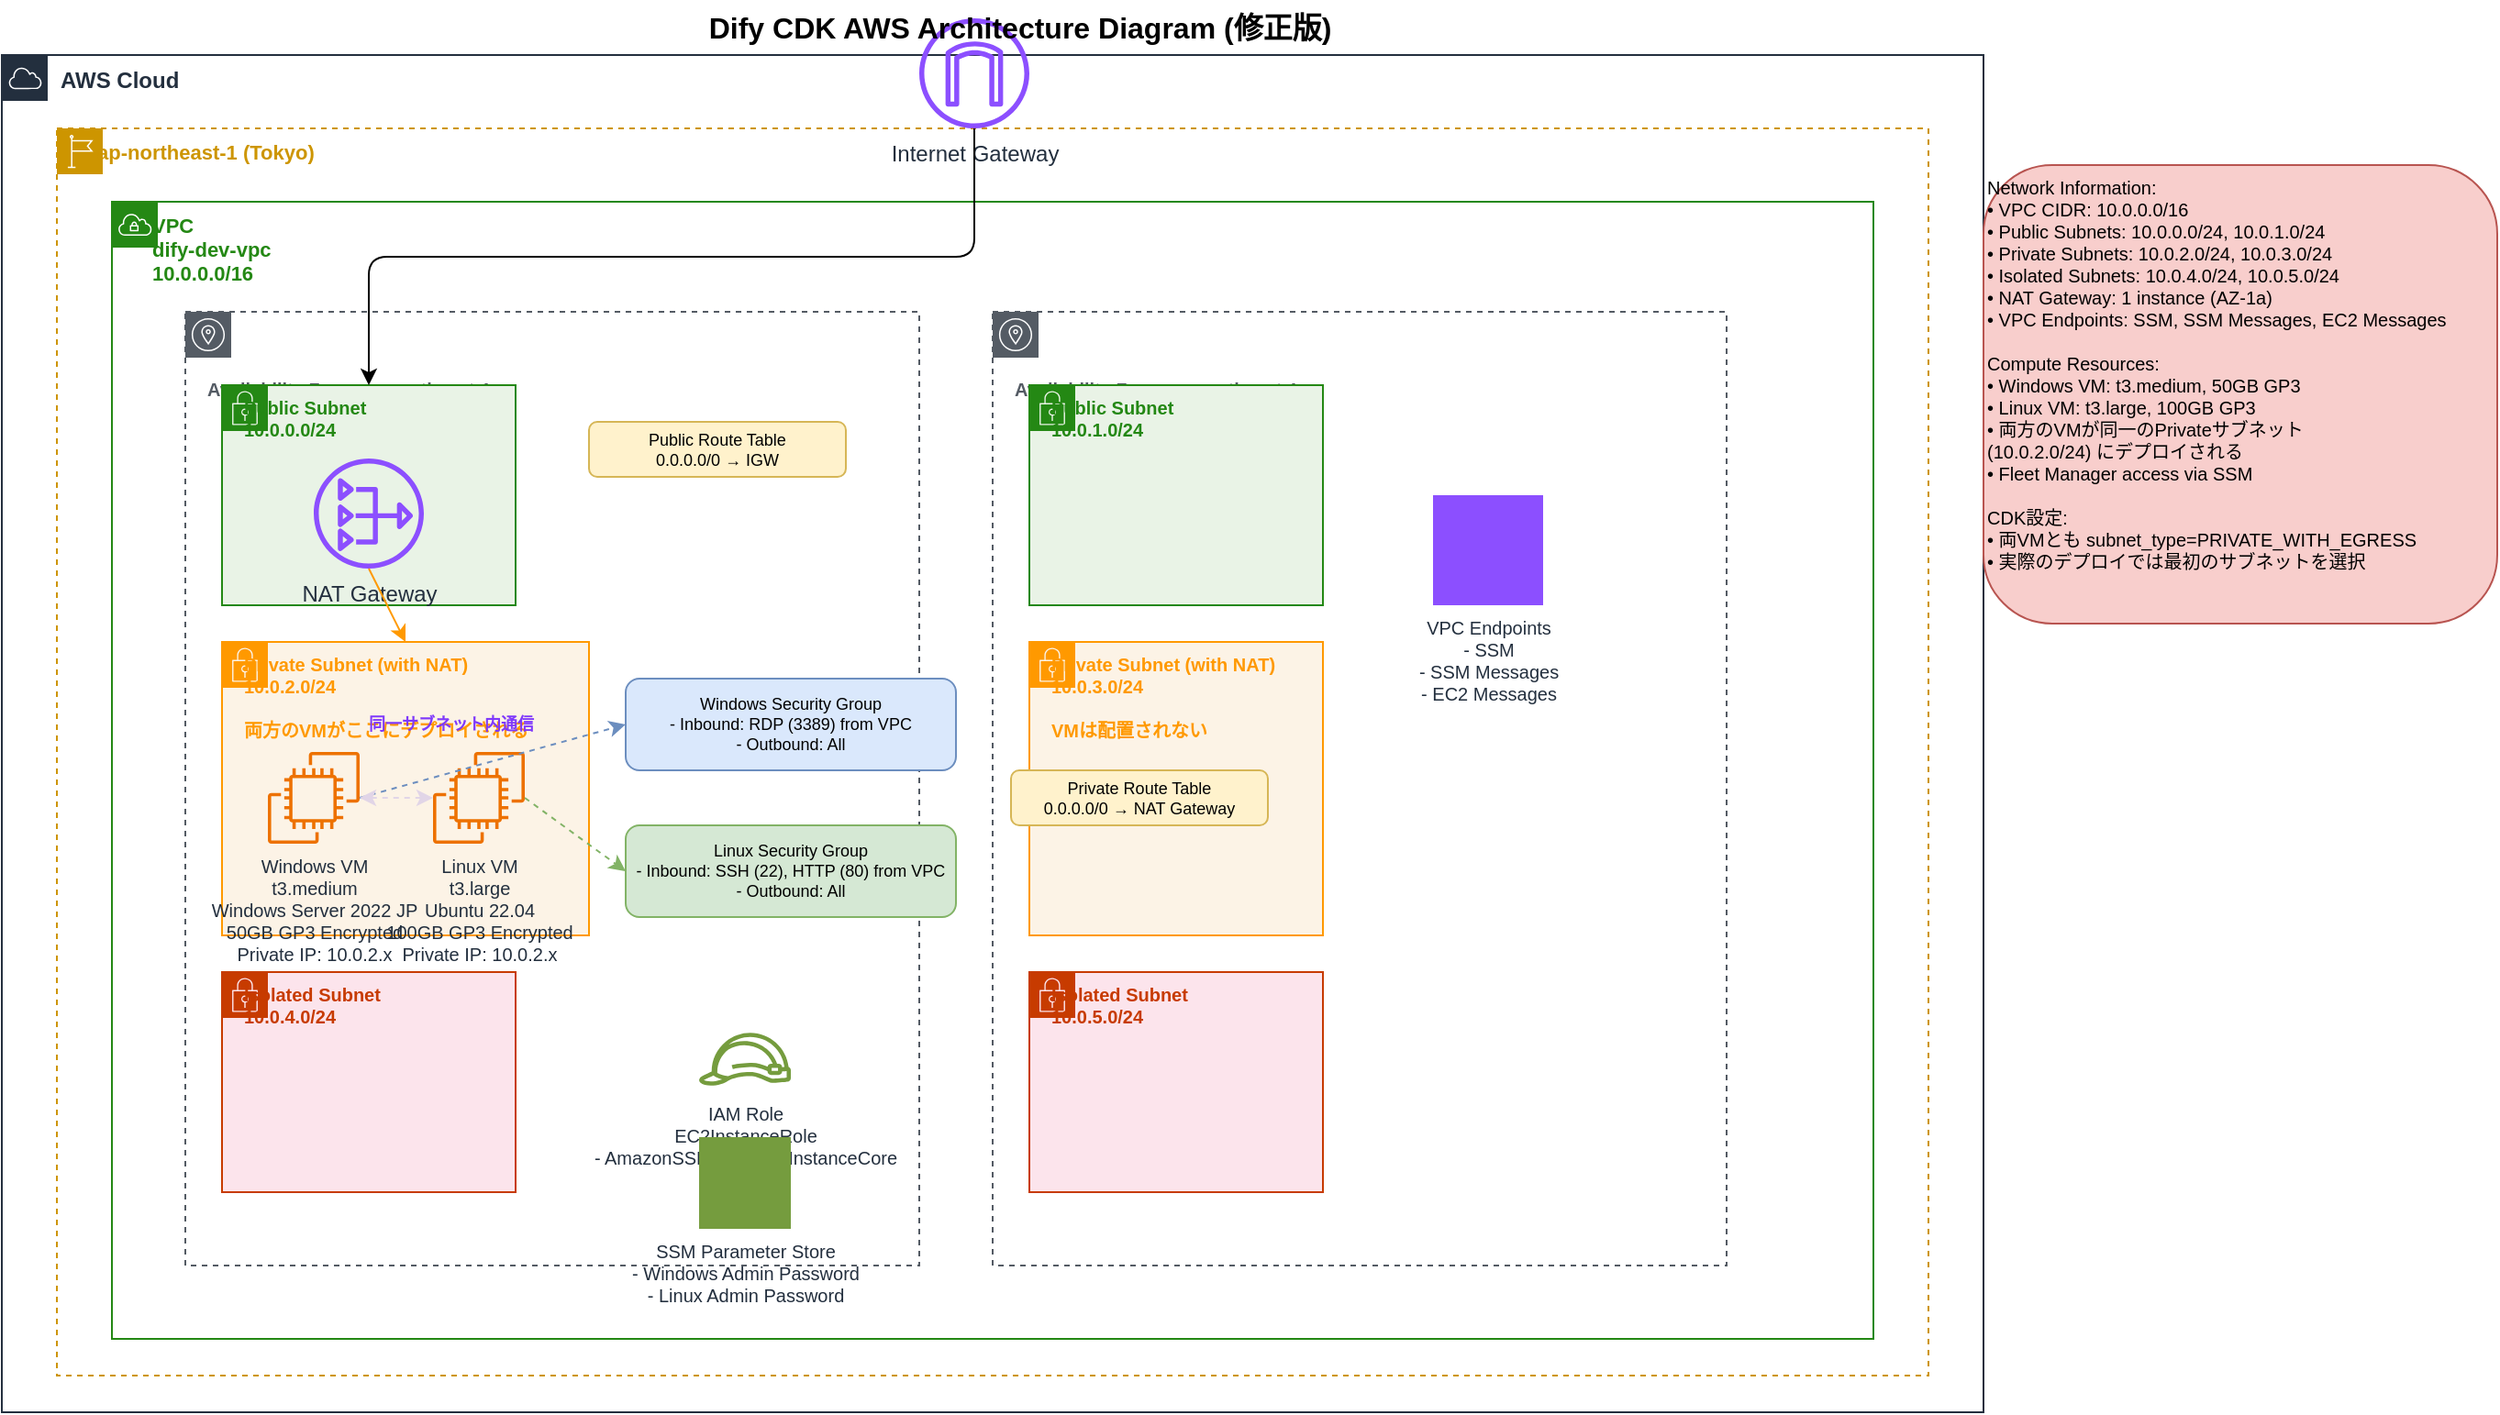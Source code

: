 <?xml version="1.0" encoding="UTF-8"?>
<mxfile version="22.1.16" type="device">
  <diagram name="AWS-Architecture" id="aws-arch">
    <mxGraphModel dx="1422" dy="794" grid="1" gridSize="10" guides="1" tooltips="1" connect="1" arrows="1" fold="1" page="1" pageScale="1" pageWidth="1169" pageHeight="827" math="0" shadow="0">
      <root>
        <mxCell id="0" />
        <mxCell id="1" parent="0" />
        
        <!-- AWS Cloud -->
        <mxCell id="aws-cloud" value="AWS Cloud" style="sketch=0;outlineConnect=0;gradientColor=none;html=1;whiteSpace=wrap;fontSize=12;fontStyle=1;shape=mxgraph.aws4.group;grIcon=mxgraph.aws4.group_aws_cloud;strokeColor=#232F3E;fillColor=none;verticalAlign=top;align=left;spacingLeft=30;fontColor=#232F3E;dashed=0;" vertex="1" parent="1">
          <mxGeometry x="40" y="40" width="1080" height="740" as="geometry" />
        </mxCell>
        
        <!-- Region -->
        <mxCell id="region" value="ap-northeast-1 (Tokyo)" style="sketch=0;outlineConnect=0;gradientColor=none;html=1;whiteSpace=wrap;fontSize=11;fontStyle=1;shape=mxgraph.aws4.group;grIcon=mxgraph.aws4.group_region;strokeColor=#CD9500;fillColor=none;verticalAlign=top;align=left;spacingLeft=20;fontColor=#CD9500;dashed=1;" vertex="1" parent="1">
          <mxGeometry x="70" y="80" width="1020" height="680" as="geometry" />
        </mxCell>
        
        <!-- VPC -->
        <mxCell id="vpc" value="VPC&#xa;dify-dev-vpc&#xa;10.0.0.0/16" style="sketch=0;outlineConnect=0;gradientColor=none;html=1;whiteSpace=wrap;fontSize=11;fontStyle=1;shape=mxgraph.aws4.group;grIcon=mxgraph.aws4.group_vpc;strokeColor=#248814;fillColor=none;verticalAlign=top;align=left;spacingLeft=20;fontColor=#248814;dashed=0;" vertex="1" parent="1">
          <mxGeometry x="100" y="120" width="960" height="620" as="geometry" />
        </mxCell>
        
        <!-- Internet Gateway -->
        <mxCell id="igw" value="Internet Gateway" style="sketch=0;outlineConnect=0;fontColor=#232F3E;gradientColor=none;fillColor=#8C4FFF;strokeColor=none;dashed=0;verticalLabelPosition=bottom;verticalAlign=top;align=center;html=1;fontSize=12;fontStyle=0;aspect=fixed;pointerEvents=1;shape=mxgraph.aws4.internet_gateway;" vertex="1" parent="1">
          <mxGeometry x="540" y="20" width="60" height="60" as="geometry" />
        </mxCell>
        
        <!-- AZ 1 -->
        <mxCell id="az1" value="Availability Zone: ap-northeast-1a" style="sketch=0;outlineConnect=0;gradientColor=none;html=1;whiteSpace=wrap;fontSize=10;fontStyle=1;shape=mxgraph.aws4.group;grIcon=mxgraph.aws4.group_availability_zone;strokeColor=#545B64;fillColor=none;verticalAlign=top;spacingTop=30;align=left;spacingLeft=10;fontColor=#545B64;dashed=1;" vertex="1" parent="1">
          <mxGeometry x="140" y="180" width="400" height="520" as="geometry" />
        </mxCell>
        
        <!-- AZ 2 -->
        <mxCell id="az2" value="Availability Zone: ap-northeast-1c" style="sketch=0;outlineConnect=0;gradientColor=none;html=1;whiteSpace=wrap;fontSize=10;fontStyle=1;shape=mxgraph.aws4.group;grIcon=mxgraph.aws4.group_availability_zone;strokeColor=#545B64;fillColor=none;verticalAlign=top;spacingTop=30;align=left;spacingLeft=10;fontColor=#545B64;dashed=1;" vertex="1" parent="1">
          <mxGeometry x="580" y="180" width="400" height="520" as="geometry" />
        </mxCell>
        
        <!-- Public Subnet AZ1 -->
        <mxCell id="public-subnet-1" value="Public Subnet&#xa;10.0.0.0/24" style="sketch=0;outlineConnect=0;gradientColor=none;html=1;whiteSpace=wrap;fontSize=10;fontStyle=1;shape=mxgraph.aws4.group;grIcon=mxgraph.aws4.group_security_group;strokeColor=#248814;fillColor=#E9F3E6;verticalAlign=top;align=left;spacingLeft=10;fontColor=#248814;dashed=0;" vertex="1" parent="1">
          <mxGeometry x="160" y="220" width="160" height="120" as="geometry" />
        </mxCell>
        
        <!-- Public Subnet AZ2 -->
        <mxCell id="public-subnet-2" value="Public Subnet&#xa;10.0.1.0/24" style="sketch=0;outlineConnect=0;gradientColor=none;html=1;whiteSpace=wrap;fontSize=10;fontStyle=1;shape=mxgraph.aws4.group;grIcon=mxgraph.aws4.group_security_group;strokeColor=#248814;fillColor=#E9F3E6;verticalAlign=top;align=left;spacingLeft=10;fontColor=#248814;dashed=0;" vertex="1" parent="1">
          <mxGeometry x="600" y="220" width="160" height="120" as="geometry" />
        </mxCell>
        
        <!-- NAT Gateway -->
        <mxCell id="nat-gw" value="NAT Gateway" style="sketch=0;outlineConnect=0;fontColor=#232F3E;gradientColor=none;fillColor=#8C4FFF;strokeColor=none;dashed=0;verticalLabelPosition=bottom;verticalAlign=top;align=center;html=1;fontSize=12;fontStyle=0;aspect=fixed;pointerEvents=1;shape=mxgraph.aws4.nat_gateway;" vertex="1" parent="1">
          <mxGeometry x="210" y="260" width="60" height="60" as="geometry" />
        </mxCell>
        
        <!-- Private Subnet AZ1 (Both VMs deployed here) -->
        <mxCell id="private-subnet-1" value="Private Subnet (with NAT)&#xa;10.0.2.0/24&#xa;&#xa;両方のVMがここにデプロイされる" style="sketch=0;outlineConnect=0;gradientColor=none;html=1;whiteSpace=wrap;fontSize=10;fontStyle=1;shape=mxgraph.aws4.group;grIcon=mxgraph.aws4.group_security_group;strokeColor=#FF9900;fillColor=#FCF3E6;verticalAlign=top;align=left;spacingLeft=10;fontColor=#FF9900;dashed=0;" vertex="1" parent="1">
          <mxGeometry x="160" y="360" width="200" height="160" as="geometry" />
        </mxCell>
        
        <!-- Private Subnet AZ2 (Not used by VMs) -->
        <mxCell id="private-subnet-2" value="Private Subnet (with NAT)&#xa;10.0.3.0/24&#xa;&#xa;VMは配置されない" style="sketch=0;outlineConnect=0;gradientColor=none;html=1;whiteSpace=wrap;fontSize=10;fontStyle=1;shape=mxgraph.aws4.group;grIcon=mxgraph.aws4.group_security_group;strokeColor=#FF9900;fillColor=#FCF3E6;verticalAlign=top;align=left;spacingLeft=10;fontColor=#FF9900;dashed=0;" vertex="1" parent="1">
          <mxGeometry x="600" y="360" width="160" height="160" as="geometry" />
        </mxCell>
        
        <!-- Isolated Subnet AZ1 -->
        <mxCell id="isolated-subnet-1" value="Isolated Subnet&#xa;10.0.4.0/24" style="sketch=0;outlineConnect=0;gradientColor=none;html=1;whiteSpace=wrap;fontSize=10;fontStyle=1;shape=mxgraph.aws4.group;grIcon=mxgraph.aws4.group_security_group;strokeColor=#C73B00;fillColor=#FCE4EC;verticalAlign=top;align=left;spacingLeft=10;fontColor=#C73B00;dashed=0;" vertex="1" parent="1">
          <mxGeometry x="160" y="540" width="160" height="120" as="geometry" />
        </mxCell>
        
        <!-- Isolated Subnet AZ2 -->
        <mxCell id="isolated-subnet-2" value="Isolated Subnet&#xa;10.0.5.0/24" style="sketch=0;outlineConnect=0;gradientColor=none;html=1;whiteSpace=wrap;fontSize=10;fontStyle=1;shape=mxgraph.aws4.group;grIcon=mxgraph.aws4.group_security_group;strokeColor=#C73B00;fillColor=#FCE4EC;verticalAlign=top;align=left;spacingLeft=10;fontColor=#C73B00;dashed=0;" vertex="1" parent="1">
          <mxGeometry x="600" y="540" width="160" height="120" as="geometry" />
        </mxCell>
        
        <!-- Windows Instance (Same subnet as Linux) -->
        <mxCell id="windows-vm" value="Windows VM&#xa;t3.medium&#xa;Windows Server 2022 JP&#xa;50GB GP3 Encrypted&#xa;Private IP: 10.0.2.x" style="sketch=0;outlineConnect=0;fontColor=#232F3E;gradientColor=none;fillColor=#ED7100;strokeColor=none;dashed=0;verticalLabelPosition=bottom;verticalAlign=top;align=center;html=1;fontSize=10;fontStyle=0;aspect=fixed;pointerEvents=1;shape=mxgraph.aws4.ec2;" vertex="1" parent="1">
          <mxGeometry x="185" y="420" width="50" height="50" as="geometry" />
        </mxCell>
        
        <!-- Linux Instance (Same subnet as Windows) -->
        <mxCell id="linux-vm" value="Linux VM&#xa;t3.large&#xa;Ubuntu 22.04&#xa;100GB GP3 Encrypted&#xa;Private IP: 10.0.2.x" style="sketch=0;outlineConnect=0;fontColor=#232F3E;gradientColor=none;fillColor=#ED7100;strokeColor=none;dashed=0;verticalLabelPosition=bottom;verticalAlign=top;align=center;html=1;fontSize=10;fontStyle=0;aspect=fixed;pointerEvents=1;shape=mxgraph.aws4.ec2;" vertex="1" parent="1">
          <mxGeometry x="275" y="420" width="50" height="50" as="geometry" />
        </mxCell>
        
        <!-- VPC Endpoints -->
        <mxCell id="vpc-endpoints" value="VPC Endpoints&#xa;- SSM&#xa;- SSM Messages&#xa;- EC2 Messages" style="sketch=0;outlineConnect=0;fontColor=#232F3E;gradientColor=none;fillColor=#8C4FFF;strokeColor=none;dashed=0;verticalLabelPosition=bottom;verticalAlign=top;align=center;html=1;fontSize=10;fontStyle=0;aspect=fixed;pointerEvents=1;shape=mxgraph.aws4.vpc_endpoint;" vertex="1" parent="1">
          <mxGeometry x="820" y="280" width="60" height="60" as="geometry" />
        </mxCell>
        
        <!-- Security Groups -->
        <mxCell id="windows-sg" value="Windows Security Group&#xa;- Inbound: RDP (3389) from VPC&#xa;- Outbound: All" style="rounded=1;whiteSpace=wrap;html=1;fillColor=#dae8fc;strokeColor=#6c8ebf;fontSize=9;" vertex="1" parent="1">
          <mxGeometry x="380" y="380" width="180" height="50" as="geometry" />
        </mxCell>
        
        <mxCell id="linux-sg" value="Linux Security Group&#xa;- Inbound: SSH (22), HTTP (80) from VPC&#xa;- Outbound: All" style="rounded=1;whiteSpace=wrap;html=1;fillColor=#d5e8d4;strokeColor=#82b366;fontSize=9;" vertex="1" parent="1">
          <mxGeometry x="380" y="460" width="180" height="50" as="geometry" />
        </mxCell>
        
        <!-- IAM Role -->
        <mxCell id="iam-role" value="IAM Role&#xa;EC2InstanceRole&#xa;- AmazonSSMManagedInstanceCore" style="sketch=0;outlineConnect=0;fontColor=#232F3E;gradientColor=none;fillColor=#759C3E;strokeColor=none;dashed=0;verticalLabelPosition=bottom;verticalAlign=top;align=center;html=1;fontSize=10;fontStyle=0;aspect=fixed;pointerEvents=1;shape=mxgraph.aws4.role;" vertex="1" parent="1">
          <mxGeometry x="420" y="570" width="50" height="35" as="geometry" />
        </mxCell>
        
        <!-- SSM Parameter Store -->
        <mxCell id="ssm-params" value="SSM Parameter Store&#xa;- Windows Admin Password&#xa;- Linux Admin Password" style="sketch=0;outlineConnect=0;fontColor=#232F3E;gradientColor=none;fillColor=#759C3E;strokeColor=none;dashed=0;verticalLabelPosition=bottom;verticalAlign=top;align=center;html=1;fontSize=10;fontStyle=0;aspect=fixed;pointerEvents=1;shape=mxgraph.aws4.systems_manager_parameter_store;" vertex="1" parent="1">
          <mxGeometry x="420" y="630" width="50" height="50" as="geometry" />
        </mxCell>
        
        <!-- Route Tables -->
        <mxCell id="route-table-public" value="Public Route Table&#xa;0.0.0.0/0 → IGW" style="rounded=1;whiteSpace=wrap;html=1;fillColor=#fff2cc;strokeColor=#d6b656;fontSize=9;" vertex="1" parent="1">
          <mxGeometry x="360" y="240" width="140" height="30" as="geometry" />
        </mxCell>
        
        <mxCell id="route-table-private" value="Private Route Table&#xa;0.0.0.0/0 → NAT Gateway" style="rounded=1;whiteSpace=wrap;html=1;fillColor=#fff2cc;strokeColor=#d6b656;fontSize=9;" vertex="1" parent="1">
          <mxGeometry x="590" y="430" width="140" height="30" as="geometry" />
        </mxCell>
        
        <!-- Connections -->
        <mxCell id="connection-igw-vpc" style="endArrow=classic;html=1;exitX=0.5;exitY=1;exitDx=0;exitDy=0;entryX=0.5;entryY=0;entryDx=0;entryDy=0;strokeColor=#000000;" edge="1" parent="1" source="igw" target="public-subnet-1">
          <mxGeometry width="50" height="50" relative="1" as="geometry">
            <mxPoint x="570" y="90" as="sourcePoint" />
            <mxPoint x="240" y="220" as="targetPoint" />
            <Array as="points">
              <mxPoint x="570" y="150" />
              <mxPoint x="240" y="150" />
            </Array>
          </mxGeometry>
        </mxCell>
        
        <mxCell id="connection-nat-private" style="endArrow=classic;html=1;exitX=0.5;exitY=1;exitDx=0;exitDy=0;entryX=0.5;entryY=0;entryDx=0;entryDy=0;strokeColor=#FF9900;" edge="1" parent="1" source="nat-gw" target="private-subnet-1">
          <mxGeometry width="50" height="50" relative="1" as="geometry">
            <mxPoint x="240" y="330" as="sourcePoint" />
            <mxPoint x="260" y="360" as="targetPoint" />
          </mxGeometry>
        </mxCell>
        
        <mxCell id="connection-vm-sg1" style="endArrow=classic;html=1;exitX=1;exitY=0.5;exitDx=0;exitDy=0;entryX=0;entryY=0.5;entryDx=0;entryDy=0;strokeColor=#6c8ebf;dashed=1;" edge="1" parent="1" source="windows-vm" target="windows-sg">
          <mxGeometry width="50" height="50" relative="1" as="geometry">
            <mxPoint x="235" y="445" as="sourcePoint" />
            <mxPoint x="380" y="405" as="targetPoint" />
          </mxGeometry>
        </mxCell>
        
        <mxCell id="connection-vm-sg2" style="endArrow=classic;html=1;exitX=1;exitY=0.5;exitDx=0;exitDy=0;entryX=0;entryY=0.5;entryDx=0;entryDy=0;strokeColor=#82b366;dashed=1;" edge="1" parent="1" source="linux-vm" target="linux-sg">
          <mxGeometry width="50" height="50" relative="1" as="geometry">
            <mxPoint x="325" y="445" as="sourcePoint" />
            <mxPoint x="380" y="485" as="targetPoint" />
          </mxGeometry>
        </mxCell>
        
        <!-- VM Communication -->
        <mxCell id="vm-communication" style="endArrow=classic;startArrow=classic;html=1;exitX=1;exitY=0.5;exitDx=0;exitDy=0;entryX=0;entryY=0.5;entryDx=0;entryDy=0;strokeColor=#E1D5E7;fillColor=#E1D5E7;dashed=1;" edge="1" parent="1" source="windows-vm" target="linux-vm">
          <mxGeometry width="50" height="50" relative="1" as="geometry">
            <mxPoint x="235" y="445" as="sourcePoint" />
            <mxPoint x="275" y="445" as="targetPoint" />
          </mxGeometry>
        </mxCell>
        
        <!-- Communication Label -->
        <mxCell id="communication-label" value="同一サブネット内通信" style="text;html=1;strokeColor=none;fillColor=none;align=center;verticalAlign=middle;whiteSpace=wrap;rounded=0;fontSize=9;fontStyle=1;fontColor=#7F39FB;" vertex="1" parent="1">
          <mxGeometry x="225" y="395" width="120" height="20" as="geometry" />
        </mxCell>
        
        <!-- Title and Info -->
        <mxCell id="title" value="Dify CDK AWS Architecture Diagram (修正版)" style="text;html=1;strokeColor=none;fillColor=none;align=center;verticalAlign=middle;whiteSpace=wrap;rounded=0;fontSize=16;fontStyle=1;" vertex="1" parent="1">
          <mxGeometry x="420" y="10" width="350" height="30" as="geometry" />
        </mxCell>
        
        <mxCell id="info-box" value="Network Information:&#xa;• VPC CIDR: 10.0.0.0/16&#xa;• Public Subnets: 10.0.0.0/24, 10.0.1.0/24&#xa;• Private Subnets: 10.0.2.0/24, 10.0.3.0/24&#xa;• Isolated Subnets: 10.0.4.0/24, 10.0.5.0/24&#xa;• NAT Gateway: 1 instance (AZ-1a)&#xa;• VPC Endpoints: SSM, SSM Messages, EC2 Messages&#xa;&#xa;Compute Resources:&#xa;• Windows VM: t3.medium, 50GB GP3&#xa;• Linux VM: t3.large, 100GB GP3&#xa;• 両方のVMが同一のPrivateサブネット&#xa;  (10.0.2.0/24) にデプロイされる&#xa;• Fleet Manager access via SSM&#xa;&#xa;CDK設定:&#xa;• 両VMとも subnet_type=PRIVATE_WITH_EGRESS&#xa;• 実際のデプロイでは最初のサブネットを選択" style="rounded=1;whiteSpace=wrap;html=1;fillColor=#f8cecc;strokeColor=#b85450;fontSize=10;align=left;verticalAlign=top;" vertex="1" parent="1">
          <mxGeometry x="1120" y="100" width="280" height="250" as="geometry" />
        </mxCell>
        
      </root>
    </mxGraphModel>
  </diagram>
</mxfile> 